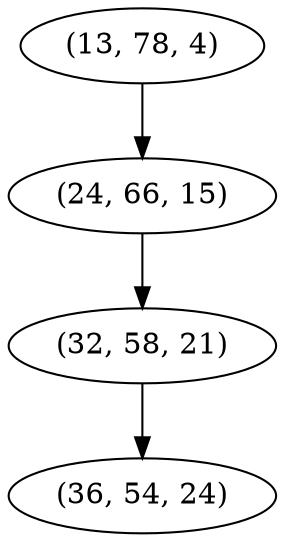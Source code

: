 digraph tree {
    "(13, 78, 4)";
    "(24, 66, 15)";
    "(32, 58, 21)";
    "(36, 54, 24)";
    "(13, 78, 4)" -> "(24, 66, 15)";
    "(24, 66, 15)" -> "(32, 58, 21)";
    "(32, 58, 21)" -> "(36, 54, 24)";
}
